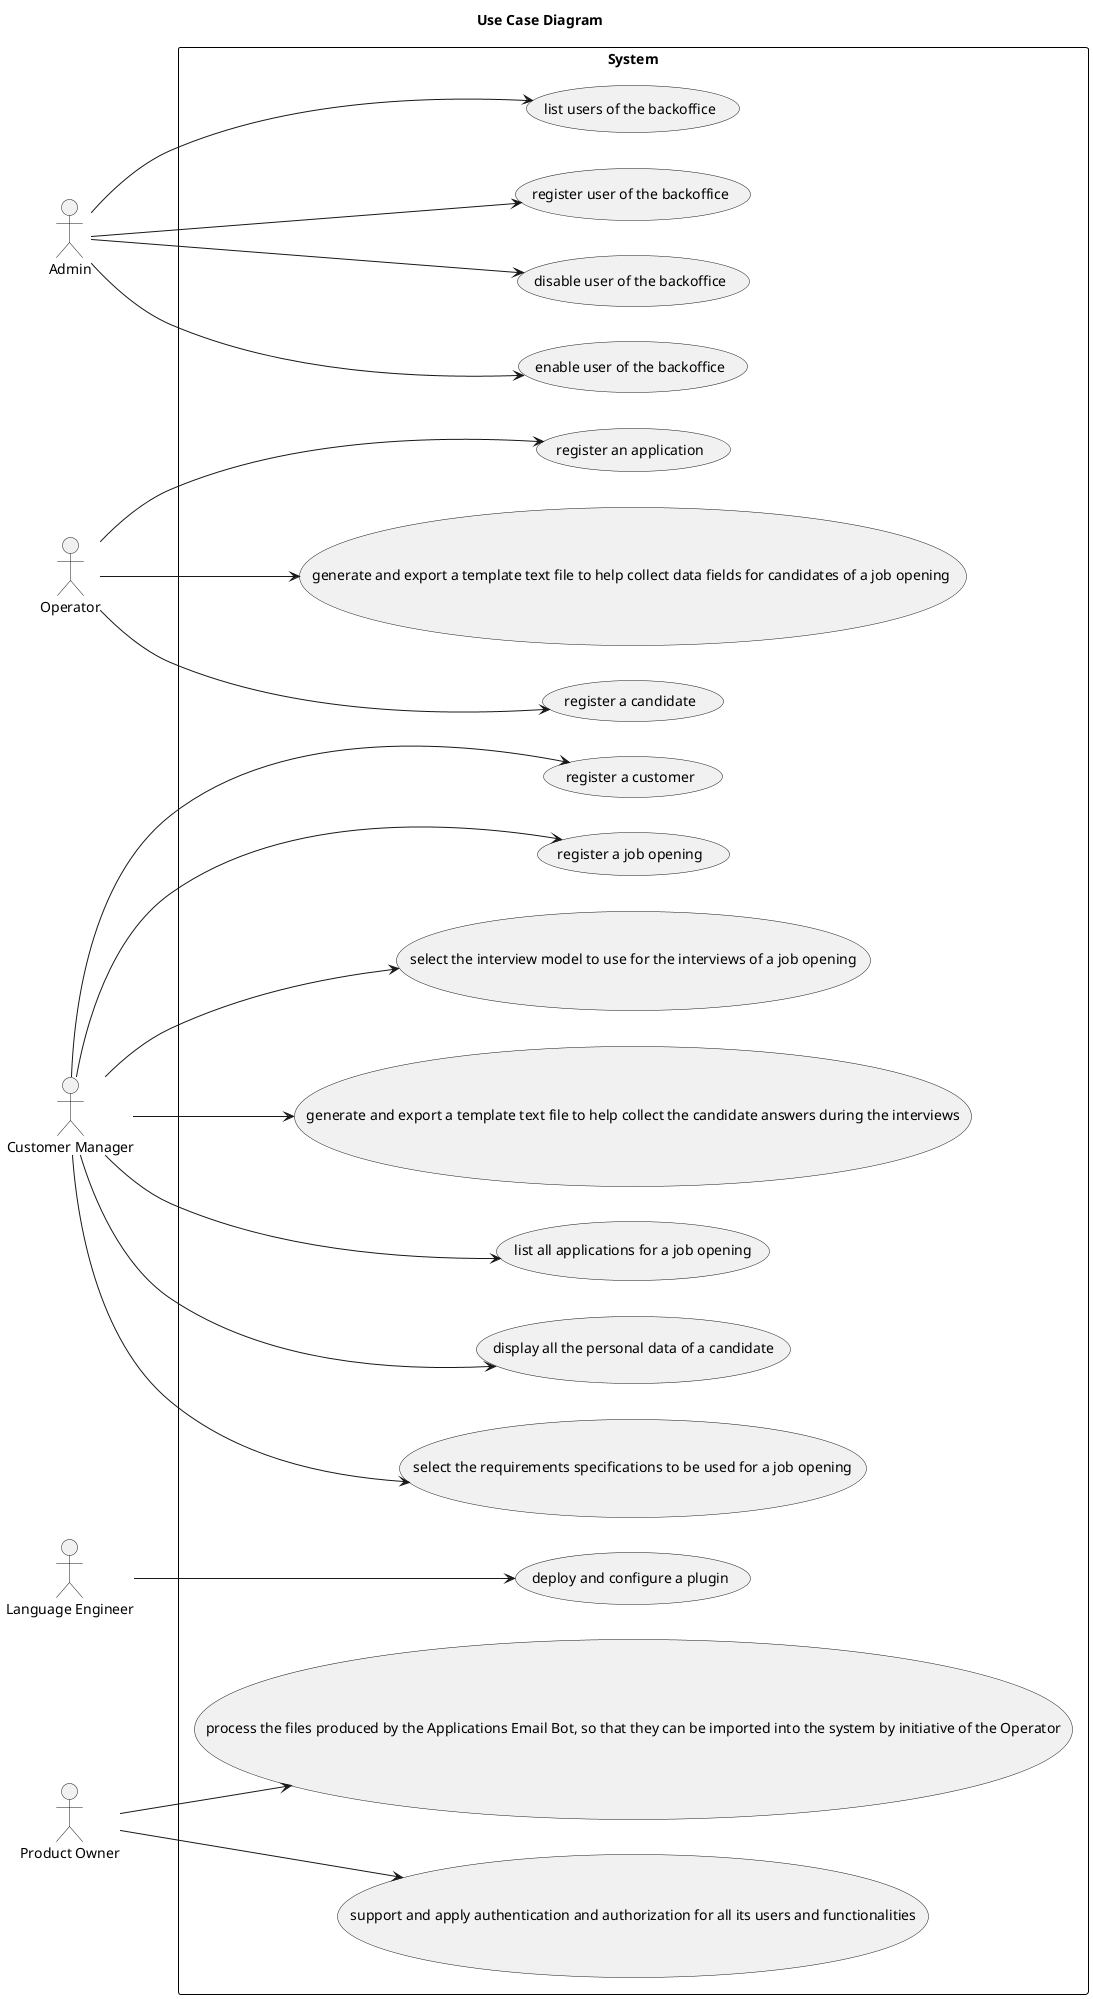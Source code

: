@startuml
'skinparam monochrome true
skinparam packageStyle rectangle
'skinparam shadowing false

skinparam rectangle{
    BorderColor black
}

left to right direction

actor "Admin" as admin
actor "Operator" as operator
actor "Customer Manager" as customerManager
actor "Language Engineer" as languageEngineer
actor "Product Owner" as productOwner

title "Use Case Diagram"

rectangle "System" as backoffice {

    usecase "register user of the backoffice"
    usecase "disable user of the backoffice"
    usecase "enable user of the backoffice"
    usecase "list users of the backoffice"
    usecase "register a customer"
    usecase "register a job opening"
    usecase "register a candidate"
    usecase "register an application"
    usecase "list all applications for a job opening"
    usecase "display all the personal data of a candidate"
    usecase "deploy and configure a plugin"
    usecase "select the requirements specifications to be used for a job opening"
    usecase "select the interview model to use for the interviews of a job opening"
    usecase "generate and export a template text file to help collect the candidate answers during the interviews"
    usecase "generate and export a template text file to help collect data fields for candidates of a job opening "
    usecase "support and apply authentication and authorization for all its users and functionalities"
    usecase "process the files produced by the Applications Email Bot, so that they can be imported into the system by initiative of the Operator"

    admin --> "register user of the backoffice"
    admin --> "disable user of the backoffice"
    admin --> "enable user of the backoffice"
    admin --> "list users of the backoffice"

    customerManager --> "register a customer"
        customerManager --> "register a job opening"
        customerManager --> "list all applications for a job opening"
        customerManager --> "display all the personal data of a candidate"
        customerManager --> "select the requirements specifications to be used for a job opening"
        customerManager --> "select the interview model to use for the interviews of a job opening"
        customerManager --> "generate and export a template text file to help collect the candidate answers during the interviews"

    operator --> "register a candidate"
    operator --> "register an application"
    operator --> "generate and export a template text file to help collect data fields for candidates of a job opening "

    languageEngineer --> "deploy and configure a plugin"

    productOwner --> "support and apply authentication and authorization for all its users and functionalities"
    productOwner --> "process the files produced by the Applications Email Bot, so that they can be imported into the system by initiative of the Operator"


}


@enduml